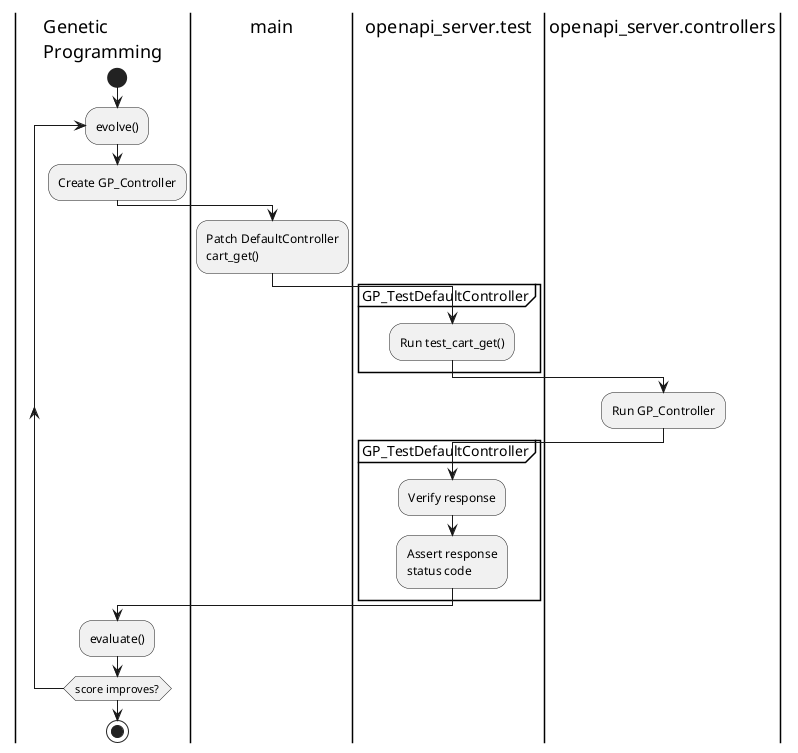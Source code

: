@startuml
skinparam monochrome true
skinparam componentStyle uml2

|Genetic\nProgramming|
start
repeat :evolve();
:Create GP_Controller;

| main |
:Patch DefaultController 
cart_get();

|openapi_server.test|
partition GP_TestDefaultController {
:Run test_cart_get();
}

|openapi_server.controllers|
  :Run GP_Controller;

|openapi_server.test|
partition GP_TestDefaultController {
  :Verify response;
  :Assert response 
status code;
}



|Genetic\nProgramming|
:evaluate();

repeat while (score improves?)
stop
@enduml